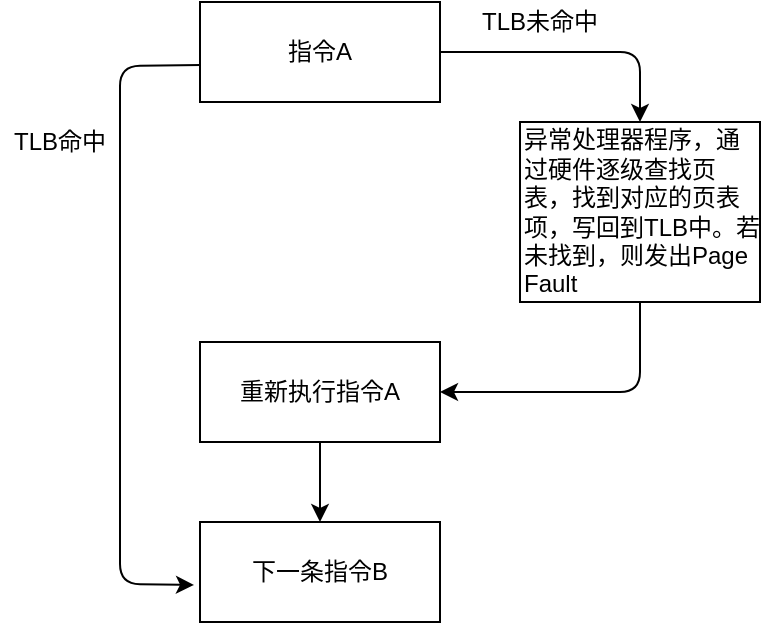 <mxfile version="14.6.12" type="github">
  <diagram id="rs94XNYmqPKmVe25H6qm" name="Page-1">
    <mxGraphModel dx="716" dy="379" grid="0" gridSize="10" guides="1" tooltips="1" connect="1" arrows="1" fold="1" page="1" pageScale="1" pageWidth="827" pageHeight="1169" math="0" shadow="0">
      <root>
        <mxCell id="0" />
        <mxCell id="1" parent="0" />
        <mxCell id="uey2EIsfBGzdKvsssaFm-1" value="指令A" style="rounded=0;whiteSpace=wrap;html=1;" vertex="1" parent="1">
          <mxGeometry x="240" y="130" width="120" height="50" as="geometry" />
        </mxCell>
        <mxCell id="uey2EIsfBGzdKvsssaFm-2" value="异常处理器程序，通过硬件逐级查找页表，找到对应的页表项，写回到TLB中。若未找到，则发出Page Fault" style="rounded=0;whiteSpace=wrap;html=1;align=left;" vertex="1" parent="1">
          <mxGeometry x="400" y="190" width="120" height="90" as="geometry" />
        </mxCell>
        <mxCell id="uey2EIsfBGzdKvsssaFm-3" value="重新执行指令A" style="rounded=0;whiteSpace=wrap;html=1;" vertex="1" parent="1">
          <mxGeometry x="240" y="300" width="120" height="50" as="geometry" />
        </mxCell>
        <mxCell id="uey2EIsfBGzdKvsssaFm-4" value="下一条指令B" style="rounded=0;whiteSpace=wrap;html=1;" vertex="1" parent="1">
          <mxGeometry x="240" y="390" width="120" height="50" as="geometry" />
        </mxCell>
        <mxCell id="uey2EIsfBGzdKvsssaFm-6" value="" style="endArrow=classic;html=1;exitX=0.003;exitY=0.63;exitDx=0;exitDy=0;exitPerimeter=0;entryX=-0.025;entryY=0.63;entryDx=0;entryDy=0;entryPerimeter=0;" edge="1" parent="1" source="uey2EIsfBGzdKvsssaFm-1" target="uey2EIsfBGzdKvsssaFm-4">
          <mxGeometry width="50" height="50" relative="1" as="geometry">
            <mxPoint x="110" y="180" as="sourcePoint" />
            <mxPoint x="160" y="130" as="targetPoint" />
            <Array as="points">
              <mxPoint x="200" y="162" />
              <mxPoint x="200" y="421" />
            </Array>
          </mxGeometry>
        </mxCell>
        <mxCell id="uey2EIsfBGzdKvsssaFm-7" value="" style="endArrow=classic;html=1;exitX=1;exitY=0.5;exitDx=0;exitDy=0;entryX=0.5;entryY=0;entryDx=0;entryDy=0;" edge="1" parent="1" source="uey2EIsfBGzdKvsssaFm-1" target="uey2EIsfBGzdKvsssaFm-2">
          <mxGeometry width="50" height="50" relative="1" as="geometry">
            <mxPoint x="410" y="350" as="sourcePoint" />
            <mxPoint x="460" y="300" as="targetPoint" />
            <Array as="points">
              <mxPoint x="460" y="155" />
            </Array>
          </mxGeometry>
        </mxCell>
        <mxCell id="uey2EIsfBGzdKvsssaFm-9" value="" style="endArrow=classic;html=1;exitX=0.5;exitY=1;exitDx=0;exitDy=0;entryX=0.5;entryY=0;entryDx=0;entryDy=0;" edge="1" parent="1" source="uey2EIsfBGzdKvsssaFm-3" target="uey2EIsfBGzdKvsssaFm-4">
          <mxGeometry width="50" height="50" relative="1" as="geometry">
            <mxPoint x="410" y="350" as="sourcePoint" />
            <mxPoint x="460" y="300" as="targetPoint" />
          </mxGeometry>
        </mxCell>
        <mxCell id="uey2EIsfBGzdKvsssaFm-11" value="" style="endArrow=classic;html=1;exitX=0.5;exitY=1;exitDx=0;exitDy=0;entryX=1;entryY=0.5;entryDx=0;entryDy=0;" edge="1" parent="1" source="uey2EIsfBGzdKvsssaFm-2" target="uey2EIsfBGzdKvsssaFm-3">
          <mxGeometry width="50" height="50" relative="1" as="geometry">
            <mxPoint x="410" y="350" as="sourcePoint" />
            <mxPoint x="460" y="300" as="targetPoint" />
            <Array as="points">
              <mxPoint x="460" y="325" />
            </Array>
          </mxGeometry>
        </mxCell>
        <mxCell id="uey2EIsfBGzdKvsssaFm-12" value="TLB未命中" style="text;html=1;strokeColor=none;fillColor=none;align=center;verticalAlign=middle;whiteSpace=wrap;rounded=0;" vertex="1" parent="1">
          <mxGeometry x="380" y="130" width="60" height="20" as="geometry" />
        </mxCell>
        <mxCell id="uey2EIsfBGzdKvsssaFm-13" value="TLB命中" style="text;html=1;strokeColor=none;fillColor=none;align=center;verticalAlign=middle;whiteSpace=wrap;rounded=0;" vertex="1" parent="1">
          <mxGeometry x="140" y="190" width="60" height="20" as="geometry" />
        </mxCell>
      </root>
    </mxGraphModel>
  </diagram>
</mxfile>
